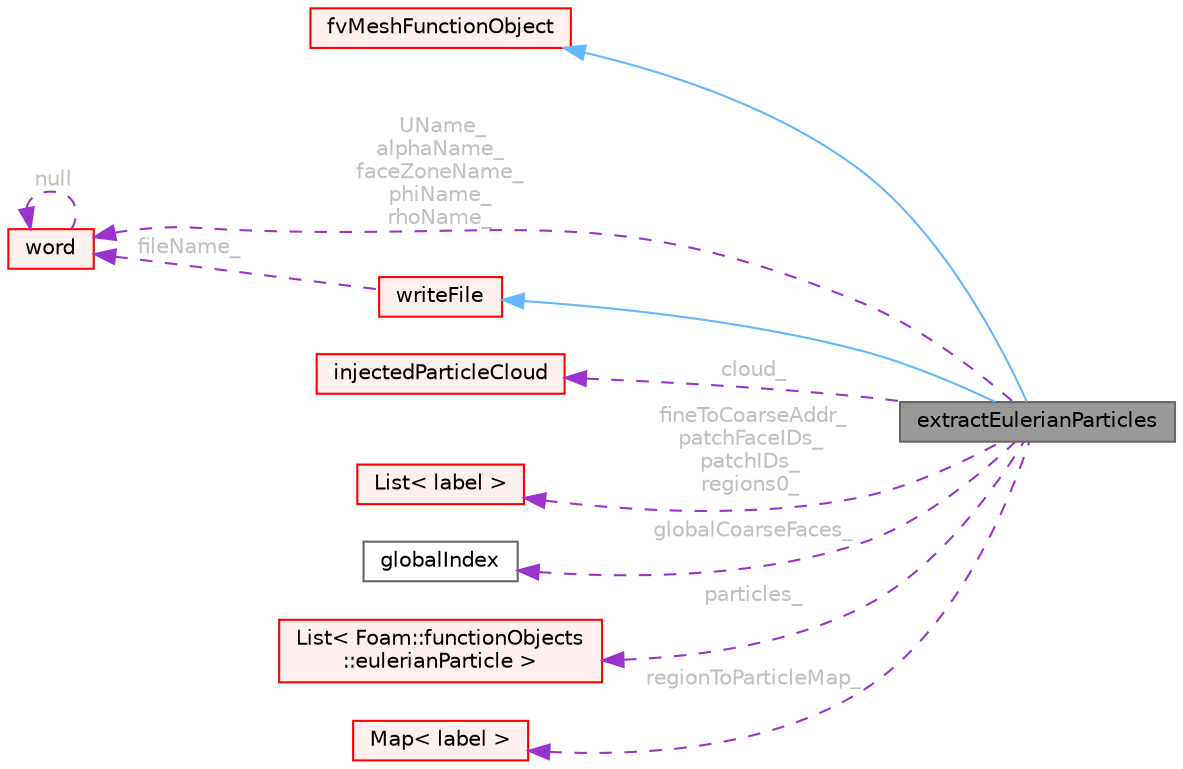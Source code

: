 digraph "extractEulerianParticles"
{
 // LATEX_PDF_SIZE
  bgcolor="transparent";
  edge [fontname=Helvetica,fontsize=10,labelfontname=Helvetica,labelfontsize=10];
  node [fontname=Helvetica,fontsize=10,shape=box,height=0.2,width=0.4];
  rankdir="LR";
  Node1 [id="Node000001",label="extractEulerianParticles",height=0.2,width=0.4,color="gray40", fillcolor="grey60", style="filled", fontcolor="black",tooltip="Generates particle size information from Eulerian calculations, e.g. VoF."];
  Node2 -> Node1 [id="edge1_Node000001_Node000002",dir="back",color="steelblue1",style="solid",tooltip=" "];
  Node2 [id="Node000002",label="fvMeshFunctionObject",height=0.2,width=0.4,color="red", fillcolor="#FFF0F0", style="filled",URL="$classFoam_1_1functionObjects_1_1fvMeshFunctionObject.html",tooltip="Specialization of Foam::functionObject for an Foam::fvMesh, providing a reference to the Foam::fvMesh..."];
  Node76 -> Node1 [id="edge2_Node000001_Node000076",dir="back",color="steelblue1",style="solid",tooltip=" "];
  Node76 [id="Node000076",label="writeFile",height=0.2,width=0.4,color="red", fillcolor="#FFF0F0", style="filled",URL="$classFoam_1_1functionObjects_1_1writeFile.html",tooltip="Base class for writing single files from the function objects."];
  Node7 -> Node76 [id="edge3_Node000076_Node000007",dir="back",color="darkorchid3",style="dashed",tooltip=" ",label=" fileName_",fontcolor="grey" ];
  Node7 [id="Node000007",label="word",height=0.2,width=0.4,color="red", fillcolor="#FFF0F0", style="filled",URL="$classFoam_1_1word.html",tooltip="A class for handling words, derived from Foam::string."];
  Node7 -> Node7 [id="edge4_Node000007_Node000007",dir="back",color="darkorchid3",style="dashed",tooltip=" ",label=" null",fontcolor="grey" ];
  Node79 -> Node1 [id="edge5_Node000001_Node000079",dir="back",color="darkorchid3",style="dashed",tooltip=" ",label=" cloud_",fontcolor="grey" ];
  Node79 [id="Node000079",label="injectedParticleCloud",height=0.2,width=0.4,color="red", fillcolor="#FFF0F0", style="filled",URL="$classFoam_1_1injectedParticleCloud.html",tooltip=" "];
  Node7 -> Node1 [id="edge6_Node000001_Node000007",dir="back",color="darkorchid3",style="dashed",tooltip=" ",label=" UName_\nalphaName_\nfaceZoneName_\nphiName_\nrhoName_",fontcolor="grey" ];
  Node86 -> Node1 [id="edge7_Node000001_Node000086",dir="back",color="darkorchid3",style="dashed",tooltip=" ",label=" fineToCoarseAddr_\npatchFaceIDs_\npatchIDs_\nregions0_",fontcolor="grey" ];
  Node86 [id="Node000086",label="List\< label \>",height=0.2,width=0.4,color="red", fillcolor="#FFF0F0", style="filled",URL="$classFoam_1_1List.html",tooltip=" "];
  Node88 -> Node1 [id="edge8_Node000001_Node000088",dir="back",color="darkorchid3",style="dashed",tooltip=" ",label=" globalCoarseFaces_",fontcolor="grey" ];
  Node88 [id="Node000088",label="globalIndex",height=0.2,width=0.4,color="gray40", fillcolor="white", style="filled",URL="$classFoam_1_1globalIndex.html",tooltip="Calculates a unique integer (label so might not have enough room - 2G max) for processor + local inde..."];
  Node89 -> Node1 [id="edge9_Node000001_Node000089",dir="back",color="darkorchid3",style="dashed",tooltip=" ",label=" particles_",fontcolor="grey" ];
  Node89 [id="Node000089",label="List\< Foam::functionObjects\l::eulerianParticle \>",height=0.2,width=0.4,color="red", fillcolor="#FFF0F0", style="filled",URL="$classFoam_1_1List.html",tooltip=" "];
  Node91 -> Node1 [id="edge10_Node000001_Node000091",dir="back",color="darkorchid3",style="dashed",tooltip=" ",label=" regionToParticleMap_",fontcolor="grey" ];
  Node91 [id="Node000091",label="Map\< label \>",height=0.2,width=0.4,color="red", fillcolor="#FFF0F0", style="filled",URL="$classFoam_1_1Map.html",tooltip=" "];
}
